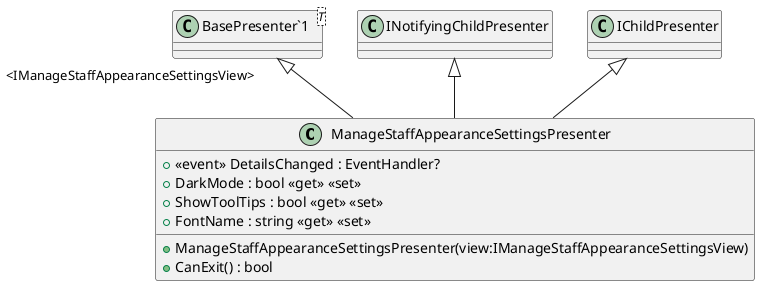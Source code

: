 @startuml
class ManageStaffAppearanceSettingsPresenter {
    +  <<event>> DetailsChanged : EventHandler? 
    + ManageStaffAppearanceSettingsPresenter(view:IManageStaffAppearanceSettingsView)
    + DarkMode : bool <<get>> <<set>>
    + ShowToolTips : bool <<get>> <<set>>
    + FontName : string <<get>> <<set>>
    + CanExit() : bool
}
class "BasePresenter`1"<T> {
}
"BasePresenter`1" "<IManageStaffAppearanceSettingsView>" <|-- ManageStaffAppearanceSettingsPresenter
INotifyingChildPresenter <|-- ManageStaffAppearanceSettingsPresenter
IChildPresenter <|-- ManageStaffAppearanceSettingsPresenter
@enduml
